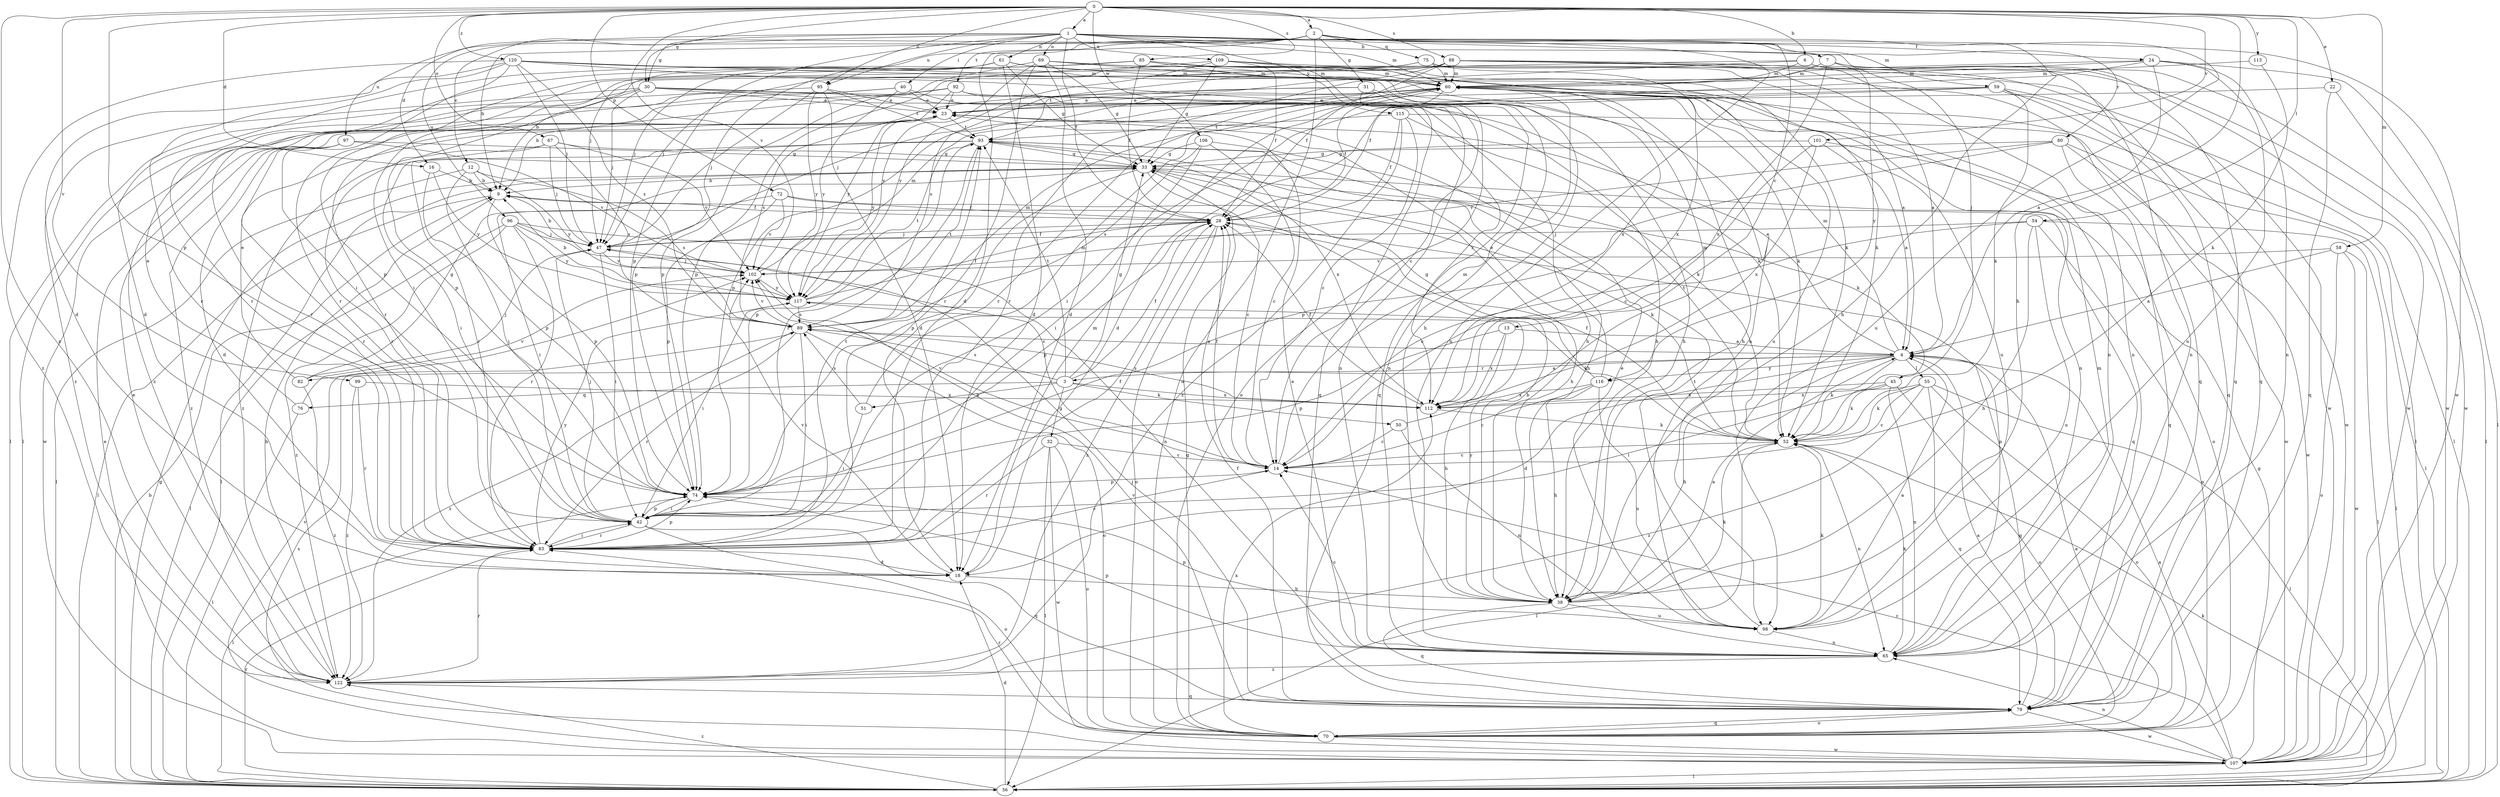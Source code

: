 strict digraph  {
0;
1;
2;
3;
4;
6;
7;
9;
12;
13;
14;
16;
18;
22;
23;
24;
28;
30;
31;
32;
33;
38;
40;
42;
45;
47;
50;
51;
52;
54;
55;
56;
58;
59;
60;
61;
65;
67;
69;
70;
72;
74;
75;
76;
79;
80;
82;
83;
85;
88;
89;
92;
93;
95;
96;
97;
98;
99;
101;
102;
106;
107;
109;
112;
113;
115;
116;
117;
120;
122;
0 -> 1  [label=a];
0 -> 2  [label=a];
0 -> 6  [label=b];
0 -> 16  [label=d];
0 -> 22  [label=e];
0 -> 30  [label=g];
0 -> 38  [label=h];
0 -> 54  [label=l];
0 -> 58  [label=m];
0 -> 67  [label=o];
0 -> 72  [label=p];
0 -> 74  [label=p];
0 -> 85  [label=s];
0 -> 88  [label=s];
0 -> 95  [label=u];
0 -> 99  [label=v];
0 -> 101  [label=v];
0 -> 102  [label=v];
0 -> 106  [label=w];
0 -> 113  [label=y];
0 -> 120  [label=z];
0 -> 122  [label=z];
1 -> 7  [label=b];
1 -> 12  [label=c];
1 -> 16  [label=d];
1 -> 24  [label=f];
1 -> 28  [label=f];
1 -> 30  [label=g];
1 -> 40  [label=i];
1 -> 45  [label=j];
1 -> 59  [label=m];
1 -> 60  [label=m];
1 -> 61  [label=n];
1 -> 69  [label=o];
1 -> 74  [label=p];
1 -> 80  [label=r];
1 -> 95  [label=u];
1 -> 107  [label=w];
1 -> 109  [label=x];
1 -> 115  [label=y];
2 -> 9  [label=b];
2 -> 13  [label=c];
2 -> 18  [label=d];
2 -> 31  [label=g];
2 -> 38  [label=h];
2 -> 47  [label=j];
2 -> 65  [label=n];
2 -> 70  [label=o];
2 -> 75  [label=q];
2 -> 92  [label=t];
2 -> 96  [label=u];
2 -> 97  [label=u];
2 -> 98  [label=u];
3 -> 28  [label=f];
3 -> 32  [label=g];
3 -> 33  [label=g];
3 -> 50  [label=k];
3 -> 51  [label=k];
3 -> 76  [label=q];
3 -> 89  [label=s];
3 -> 93  [label=t];
3 -> 112  [label=x];
4 -> 3  [label=a];
4 -> 18  [label=d];
4 -> 23  [label=e];
4 -> 38  [label=h];
4 -> 52  [label=k];
4 -> 55  [label=l];
4 -> 60  [label=m];
4 -> 79  [label=q];
4 -> 82  [label=r];
4 -> 116  [label=y];
6 -> 9  [label=b];
6 -> 60  [label=m];
6 -> 65  [label=n];
6 -> 83  [label=r];
6 -> 107  [label=w];
7 -> 60  [label=m];
7 -> 79  [label=q];
7 -> 107  [label=w];
7 -> 112  [label=x];
7 -> 116  [label=y];
9 -> 28  [label=f];
9 -> 56  [label=l];
9 -> 74  [label=p];
12 -> 9  [label=b];
12 -> 42  [label=i];
12 -> 56  [label=l];
12 -> 89  [label=s];
12 -> 117  [label=y];
13 -> 4  [label=a];
13 -> 38  [label=h];
13 -> 74  [label=p];
13 -> 112  [label=x];
14 -> 28  [label=f];
14 -> 60  [label=m];
14 -> 74  [label=p];
14 -> 102  [label=v];
16 -> 9  [label=b];
16 -> 74  [label=p];
16 -> 117  [label=y];
18 -> 38  [label=h];
18 -> 60  [label=m];
18 -> 102  [label=v];
22 -> 23  [label=e];
22 -> 56  [label=l];
22 -> 79  [label=q];
23 -> 93  [label=t];
23 -> 107  [label=w];
23 -> 117  [label=y];
24 -> 4  [label=a];
24 -> 28  [label=f];
24 -> 56  [label=l];
24 -> 60  [label=m];
24 -> 65  [label=n];
24 -> 83  [label=r];
24 -> 98  [label=u];
28 -> 47  [label=j];
28 -> 65  [label=n];
28 -> 70  [label=o];
28 -> 74  [label=p];
28 -> 122  [label=z];
30 -> 23  [label=e];
30 -> 38  [label=h];
30 -> 47  [label=j];
30 -> 52  [label=k];
30 -> 74  [label=p];
30 -> 83  [label=r];
30 -> 112  [label=x];
30 -> 122  [label=z];
31 -> 23  [label=e];
31 -> 38  [label=h];
31 -> 65  [label=n];
31 -> 79  [label=q];
31 -> 89  [label=s];
32 -> 14  [label=c];
32 -> 56  [label=l];
32 -> 70  [label=o];
32 -> 83  [label=r];
32 -> 107  [label=w];
33 -> 9  [label=b];
33 -> 14  [label=c];
33 -> 38  [label=h];
33 -> 56  [label=l];
33 -> 74  [label=p];
33 -> 79  [label=q];
38 -> 4  [label=a];
38 -> 9  [label=b];
38 -> 52  [label=k];
38 -> 79  [label=q];
38 -> 98  [label=u];
38 -> 117  [label=y];
40 -> 23  [label=e];
40 -> 38  [label=h];
40 -> 56  [label=l];
40 -> 117  [label=y];
40 -> 122  [label=z];
42 -> 47  [label=j];
42 -> 70  [label=o];
42 -> 74  [label=p];
42 -> 79  [label=q];
42 -> 83  [label=r];
45 -> 42  [label=i];
45 -> 52  [label=k];
45 -> 65  [label=n];
45 -> 70  [label=o];
45 -> 112  [label=x];
47 -> 9  [label=b];
47 -> 28  [label=f];
47 -> 42  [label=i];
47 -> 102  [label=v];
50 -> 14  [label=c];
50 -> 60  [label=m];
50 -> 65  [label=n];
51 -> 42  [label=i];
51 -> 60  [label=m];
51 -> 89  [label=s];
52 -> 14  [label=c];
52 -> 28  [label=f];
52 -> 56  [label=l];
52 -> 65  [label=n];
52 -> 93  [label=t];
54 -> 14  [label=c];
54 -> 38  [label=h];
54 -> 47  [label=j];
54 -> 56  [label=l];
54 -> 70  [label=o];
54 -> 98  [label=u];
55 -> 14  [label=c];
55 -> 52  [label=k];
55 -> 56  [label=l];
55 -> 70  [label=o];
55 -> 79  [label=q];
55 -> 112  [label=x];
55 -> 122  [label=z];
56 -> 9  [label=b];
56 -> 18  [label=d];
56 -> 33  [label=g];
56 -> 52  [label=k];
56 -> 83  [label=r];
56 -> 122  [label=z];
58 -> 4  [label=a];
58 -> 56  [label=l];
58 -> 70  [label=o];
58 -> 102  [label=v];
58 -> 107  [label=w];
59 -> 18  [label=d];
59 -> 23  [label=e];
59 -> 42  [label=i];
59 -> 52  [label=k];
59 -> 56  [label=l];
59 -> 79  [label=q];
59 -> 107  [label=w];
60 -> 23  [label=e];
60 -> 28  [label=f];
60 -> 38  [label=h];
60 -> 47  [label=j];
60 -> 52  [label=k];
60 -> 56  [label=l];
60 -> 65  [label=n];
60 -> 74  [label=p];
60 -> 98  [label=u];
61 -> 18  [label=d];
61 -> 33  [label=g];
61 -> 47  [label=j];
61 -> 60  [label=m];
61 -> 65  [label=n];
61 -> 74  [label=p];
65 -> 14  [label=c];
65 -> 23  [label=e];
65 -> 52  [label=k];
65 -> 60  [label=m];
65 -> 74  [label=p];
65 -> 122  [label=z];
67 -> 33  [label=g];
67 -> 42  [label=i];
67 -> 47  [label=j];
67 -> 83  [label=r];
67 -> 89  [label=s];
67 -> 102  [label=v];
69 -> 18  [label=d];
69 -> 33  [label=g];
69 -> 52  [label=k];
69 -> 60  [label=m];
69 -> 74  [label=p];
69 -> 79  [label=q];
69 -> 83  [label=r];
69 -> 117  [label=y];
70 -> 4  [label=a];
70 -> 33  [label=g];
70 -> 79  [label=q];
70 -> 83  [label=r];
70 -> 107  [label=w];
70 -> 112  [label=x];
72 -> 28  [label=f];
72 -> 42  [label=i];
72 -> 52  [label=k];
72 -> 74  [label=p];
72 -> 102  [label=v];
74 -> 42  [label=i];
74 -> 56  [label=l];
75 -> 4  [label=a];
75 -> 42  [label=i];
75 -> 60  [label=m];
75 -> 83  [label=r];
75 -> 112  [label=x];
76 -> 23  [label=e];
76 -> 56  [label=l];
76 -> 102  [label=v];
79 -> 4  [label=a];
79 -> 28  [label=f];
79 -> 47  [label=j];
79 -> 70  [label=o];
79 -> 102  [label=v];
79 -> 107  [label=w];
80 -> 33  [label=g];
80 -> 56  [label=l];
80 -> 74  [label=p];
80 -> 79  [label=q];
80 -> 102  [label=v];
80 -> 107  [label=w];
82 -> 23  [label=e];
82 -> 33  [label=g];
82 -> 47  [label=j];
82 -> 122  [label=z];
83 -> 14  [label=c];
83 -> 18  [label=d];
83 -> 28  [label=f];
83 -> 42  [label=i];
83 -> 74  [label=p];
83 -> 93  [label=t];
83 -> 117  [label=y];
85 -> 18  [label=d];
85 -> 28  [label=f];
85 -> 52  [label=k];
85 -> 60  [label=m];
85 -> 74  [label=p];
85 -> 83  [label=r];
85 -> 98  [label=u];
85 -> 112  [label=x];
88 -> 4  [label=a];
88 -> 28  [label=f];
88 -> 47  [label=j];
88 -> 60  [label=m];
88 -> 65  [label=n];
88 -> 79  [label=q];
88 -> 89  [label=s];
88 -> 93  [label=t];
88 -> 107  [label=w];
89 -> 4  [label=a];
89 -> 42  [label=i];
89 -> 60  [label=m];
89 -> 70  [label=o];
89 -> 83  [label=r];
89 -> 93  [label=t];
89 -> 102  [label=v];
89 -> 122  [label=z];
92 -> 9  [label=b];
92 -> 23  [label=e];
92 -> 65  [label=n];
92 -> 79  [label=q];
92 -> 83  [label=r];
92 -> 117  [label=y];
93 -> 33  [label=g];
93 -> 38  [label=h];
93 -> 42  [label=i];
93 -> 74  [label=p];
93 -> 83  [label=r];
93 -> 112  [label=x];
93 -> 122  [label=z];
95 -> 18  [label=d];
95 -> 23  [label=e];
95 -> 47  [label=j];
95 -> 56  [label=l];
95 -> 93  [label=t];
95 -> 117  [label=y];
96 -> 14  [label=c];
96 -> 47  [label=j];
96 -> 56  [label=l];
96 -> 65  [label=n];
96 -> 83  [label=r];
96 -> 117  [label=y];
96 -> 122  [label=z];
97 -> 18  [label=d];
97 -> 33  [label=g];
97 -> 83  [label=r];
97 -> 102  [label=v];
97 -> 122  [label=z];
98 -> 4  [label=a];
98 -> 23  [label=e];
98 -> 52  [label=k];
98 -> 65  [label=n];
98 -> 74  [label=p];
98 -> 93  [label=t];
99 -> 83  [label=r];
99 -> 112  [label=x];
99 -> 122  [label=z];
101 -> 4  [label=a];
101 -> 14  [label=c];
101 -> 33  [label=g];
101 -> 70  [label=o];
101 -> 112  [label=x];
102 -> 47  [label=j];
102 -> 60  [label=m];
102 -> 117  [label=y];
106 -> 14  [label=c];
106 -> 33  [label=g];
106 -> 42  [label=i];
106 -> 52  [label=k];
106 -> 89  [label=s];
107 -> 4  [label=a];
107 -> 14  [label=c];
107 -> 23  [label=e];
107 -> 33  [label=g];
107 -> 56  [label=l];
107 -> 65  [label=n];
107 -> 89  [label=s];
107 -> 102  [label=v];
109 -> 28  [label=f];
109 -> 33  [label=g];
109 -> 60  [label=m];
109 -> 70  [label=o];
109 -> 74  [label=p];
109 -> 107  [label=w];
109 -> 117  [label=y];
112 -> 28  [label=f];
112 -> 52  [label=k];
112 -> 89  [label=s];
113 -> 52  [label=k];
113 -> 60  [label=m];
115 -> 14  [label=c];
115 -> 28  [label=f];
115 -> 52  [label=k];
115 -> 93  [label=t];
115 -> 107  [label=w];
115 -> 122  [label=z];
116 -> 14  [label=c];
116 -> 23  [label=e];
116 -> 33  [label=g];
116 -> 38  [label=h];
116 -> 98  [label=u];
116 -> 112  [label=x];
117 -> 9  [label=b];
117 -> 28  [label=f];
117 -> 42  [label=i];
117 -> 52  [label=k];
117 -> 89  [label=s];
117 -> 93  [label=t];
120 -> 14  [label=c];
120 -> 18  [label=d];
120 -> 38  [label=h];
120 -> 42  [label=i];
120 -> 47  [label=j];
120 -> 60  [label=m];
120 -> 83  [label=r];
120 -> 89  [label=s];
120 -> 98  [label=u];
120 -> 122  [label=z];
122 -> 9  [label=b];
122 -> 23  [label=e];
122 -> 79  [label=q];
122 -> 83  [label=r];
}
